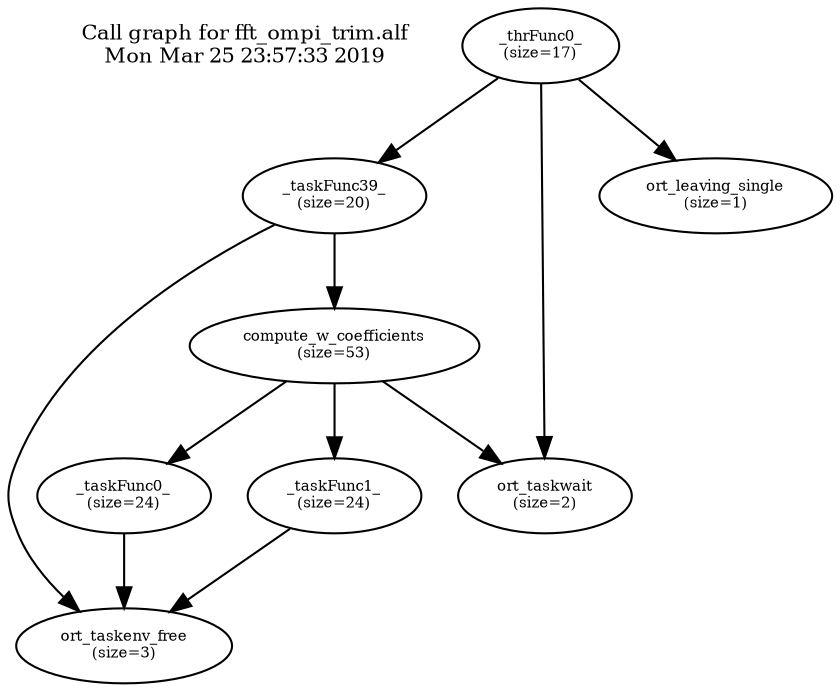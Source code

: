 digraph "" {
  size="10,8";
  rankdir=TB;
  center=1;
  rotate=0;
   {
   node [shape=plaintext,fontsize=10];
   "Call graph for fft_ompi_trim.alf\nMon Mar 25 23:57:33 2019"
   }
   0 [label="_thrFunc0_\n(size=17)",fontsize=7]
   1 [label="_taskFunc39_\n(size=20)",fontsize=7]
   2 [label="compute_w_coefficients\n(size=53)",fontsize=7]
   3 [label="_taskFunc0_\n(size=24)",fontsize=7]
   4 [label="ort_taskenv_free\n(size=3)",fontsize=7]
   5 [label="_taskFunc1_\n(size=24)",fontsize=7]
   6 [label="ort_taskwait\n(size=2)",fontsize=7]
   7 [label="ort_leaving_single\n(size=1)",fontsize=7]
   0->1
   0->6
   0->7
   1->2
   1->4
   2->3
   2->5
   2->6
   3->4
   5->4
}
